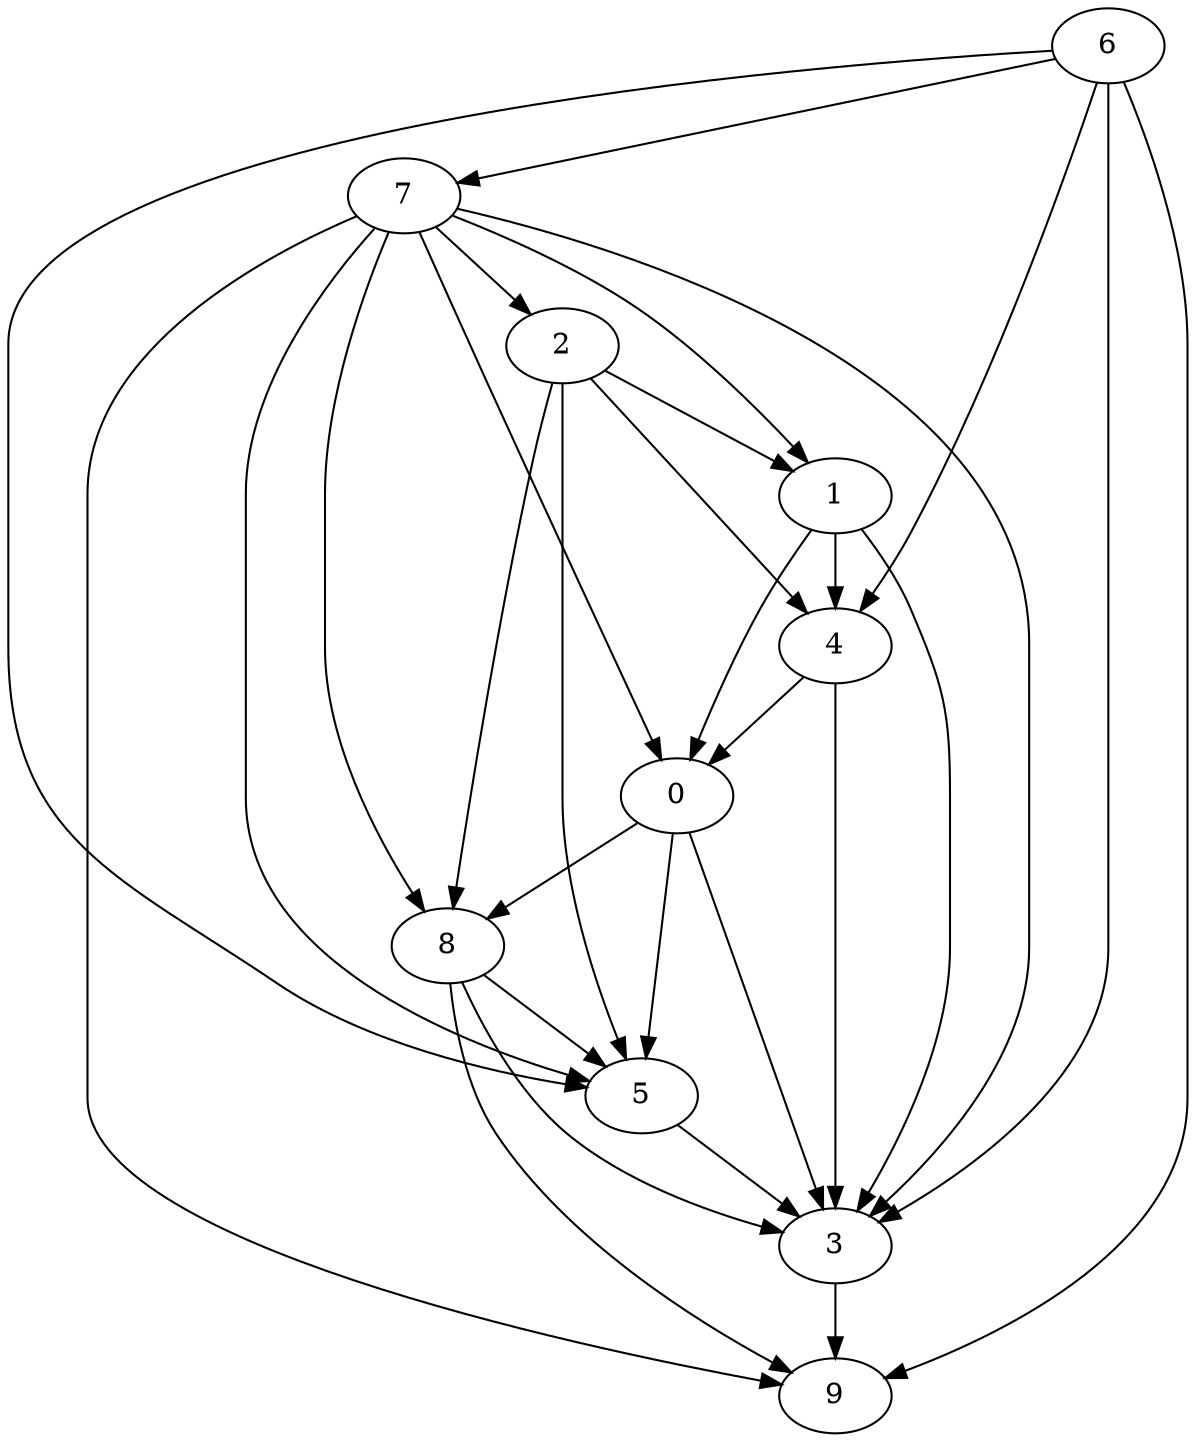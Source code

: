 strict digraph {
0;
1;
2;
3;
4;
5;
6;
7;
8;
9;
0 -> 8 [weight=4];
0 -> 3 [weight=2];
0 -> 5 [weight=7];
1 -> 4 [weight=8];
1 -> 0 [weight=5];
1 -> 3 [weight=4];
2 -> 1 [weight=2];
2 -> 5 [weight=10];
2 -> 8 [weight=6];
2 -> 4 [weight=5];
3 -> 9 [weight=7];
4 -> 0 [weight=7];
4 -> 3 [weight=4];
5 -> 3 [weight=7];
6 -> 7 [weight=2];
6 -> 4 [weight=7];
6 -> 3 [weight=7];
6 -> 5 [weight=1];
6 -> 9 [weight=8];
7 -> 2 [weight=4];
7 -> 3 [weight=9];
7 -> 1 [weight=2];
7 -> 9 [weight=6];
7 -> 8 [weight=1];
7 -> 0 [weight=6];
7 -> 5 [weight=6];
8 -> 5 [weight=1];
8 -> 9 [weight=5];
8 -> 3 [weight=10];
}
